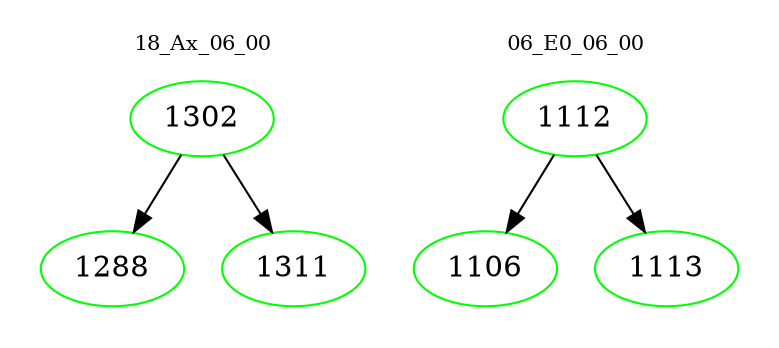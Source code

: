 digraph{
subgraph cluster_0 {
color = white
label = "18_Ax_06_00";
fontsize=10;
T0_1302 [label="1302", color="green"]
T0_1302 -> T0_1288 [color="black"]
T0_1288 [label="1288", color="green"]
T0_1302 -> T0_1311 [color="black"]
T0_1311 [label="1311", color="green"]
}
subgraph cluster_1 {
color = white
label = "06_E0_06_00";
fontsize=10;
T1_1112 [label="1112", color="green"]
T1_1112 -> T1_1106 [color="black"]
T1_1106 [label="1106", color="green"]
T1_1112 -> T1_1113 [color="black"]
T1_1113 [label="1113", color="green"]
}
}

